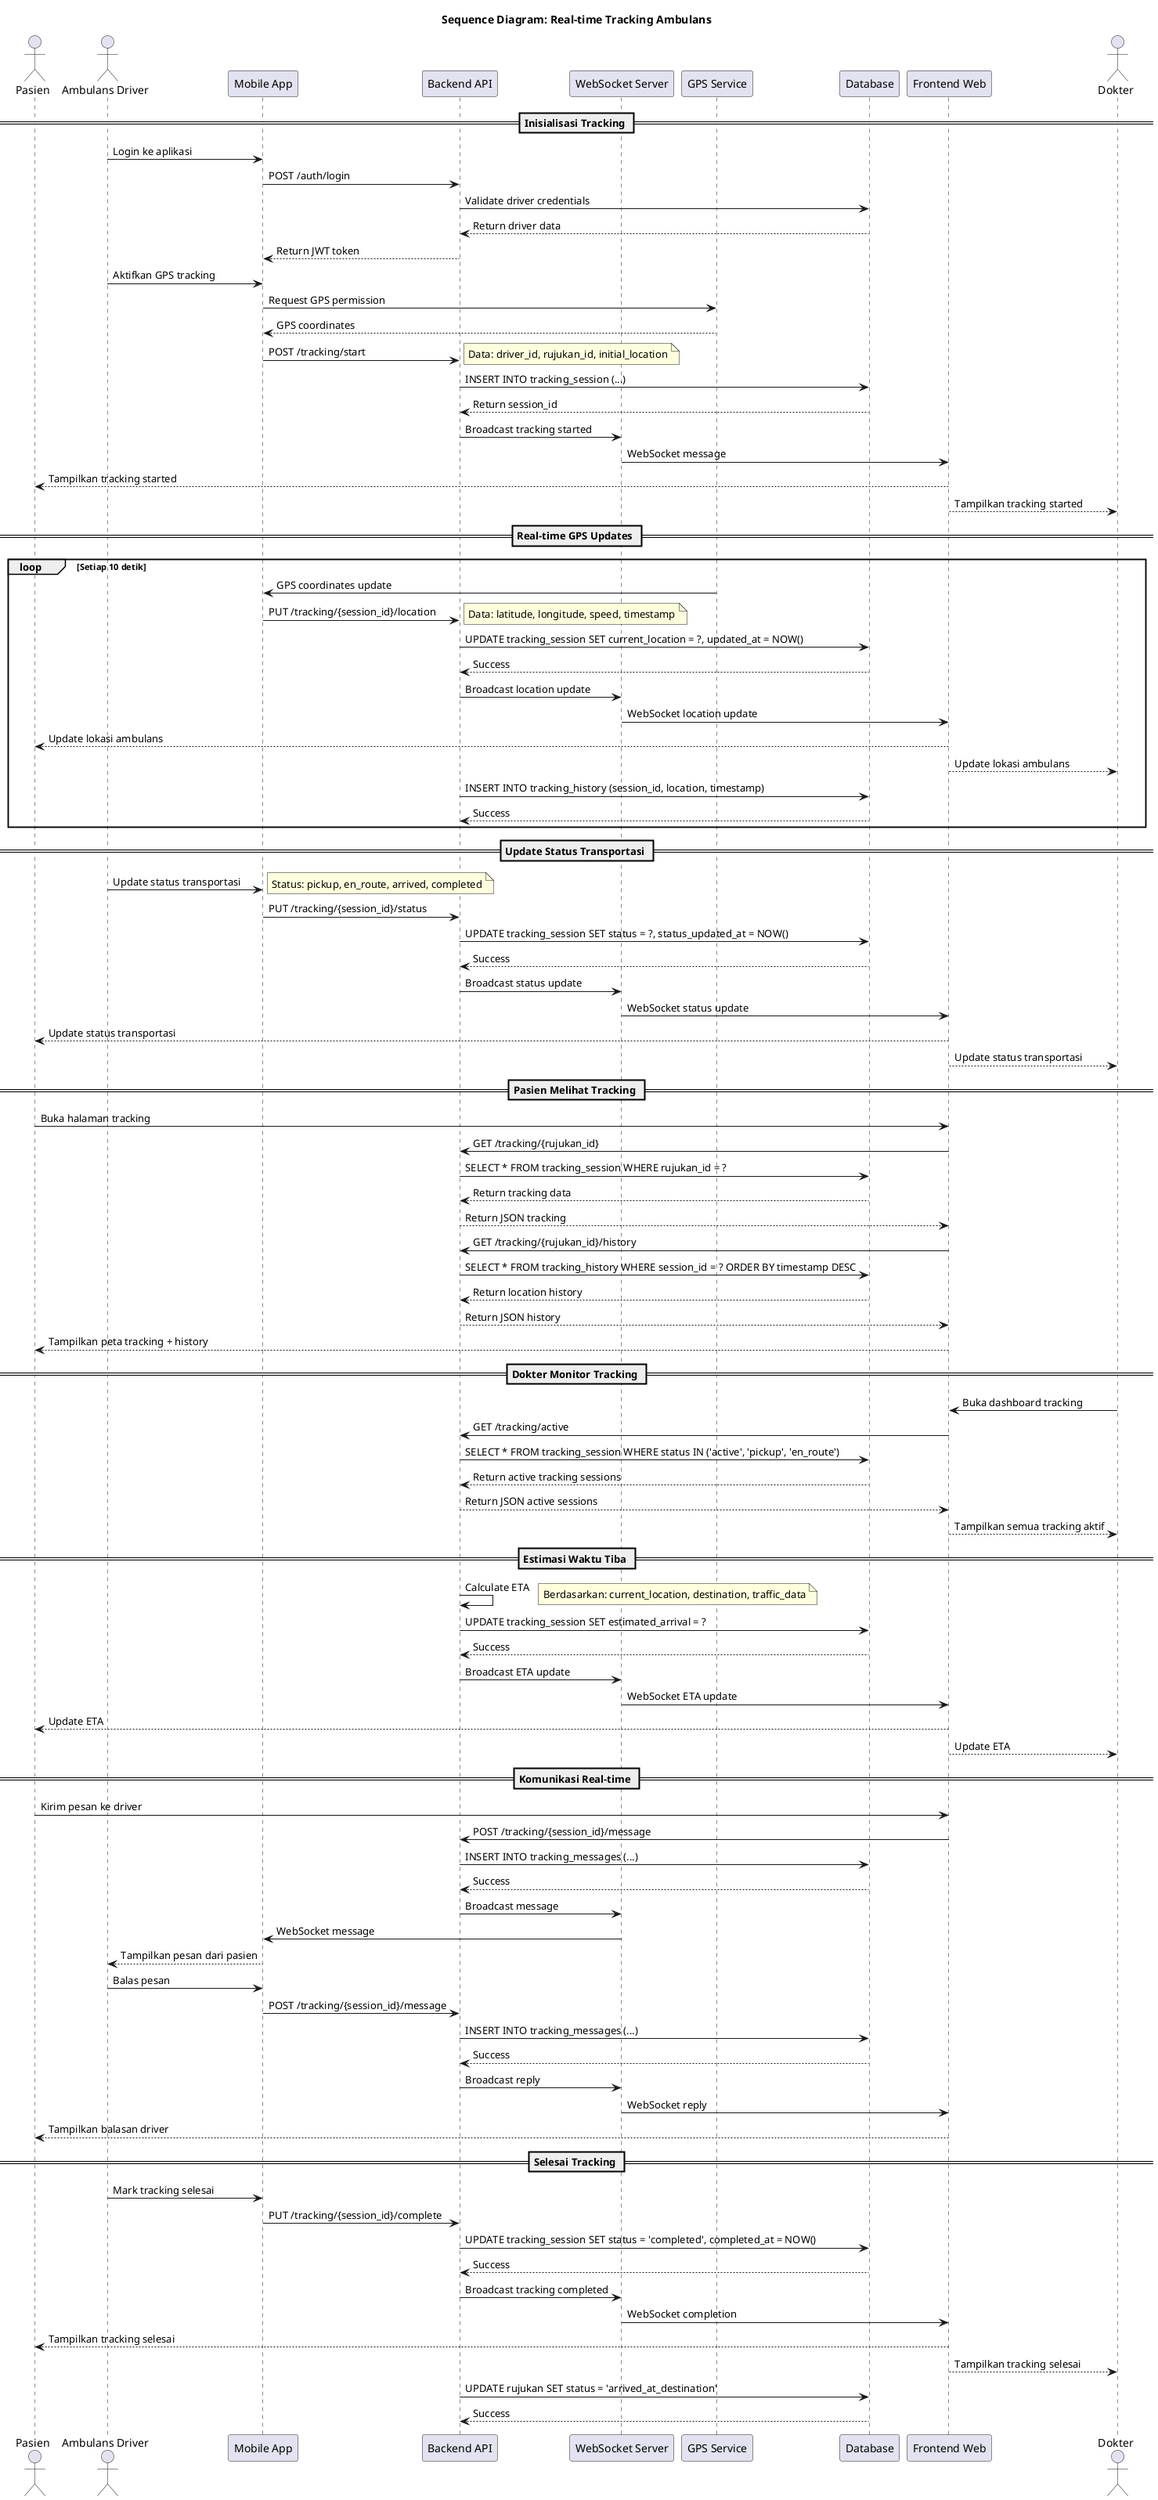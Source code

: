 @startuml Sequence Diagram - Tracking Ambulans eSIR

title Sequence Diagram: Real-time Tracking Ambulans

actor "Pasien" as pasien
actor "Ambulans Driver" as driver
participant "Mobile App" as mobile
participant "Backend API" as api
participant "WebSocket Server" as ws
participant "GPS Service" as gps
participant "Database" as db
participant "Frontend Web" as web
actor "Dokter" as dokter

== Inisialisasi Tracking ==
driver -> mobile: Login ke aplikasi
mobile -> api: POST /auth/login
api -> db: Validate driver credentials
db --> api: Return driver data
api --> mobile: Return JWT token

driver -> mobile: Aktifkan GPS tracking
mobile -> gps: Request GPS permission
gps --> mobile: GPS coordinates
mobile -> api: POST /tracking/start
note right: Data: driver_id, rujukan_id, initial_location

api -> db: INSERT INTO tracking_session (...)
db --> api: Return session_id

api -> ws: Broadcast tracking started
ws -> web: WebSocket message
web --> pasien: Tampilkan tracking started
web --> dokter: Tampilkan tracking started

== Real-time GPS Updates ==
loop Setiap 10 detik
    gps -> mobile: GPS coordinates update
    mobile -> api: PUT /tracking/{session_id}/location
    note right: Data: latitude, longitude, speed, timestamp
    
    api -> db: UPDATE tracking_session SET current_location = ?, updated_at = NOW()
    db --> api: Success
    
    api -> ws: Broadcast location update
    ws -> web: WebSocket location update
    web --> pasien: Update lokasi ambulans
    web --> dokter: Update lokasi ambulans
    
    api -> db: INSERT INTO tracking_history (session_id, location, timestamp)
    db --> api: Success
end

== Update Status Transportasi ==
driver -> mobile: Update status transportasi
note right: Status: pickup, en_route, arrived, completed

mobile -> api: PUT /tracking/{session_id}/status
api -> db: UPDATE tracking_session SET status = ?, status_updated_at = NOW()
db --> api: Success

api -> ws: Broadcast status update
ws -> web: WebSocket status update
web --> pasien: Update status transportasi
web --> dokter: Update status transportasi

== Pasien Melihat Tracking ==
pasien -> web: Buka halaman tracking
web -> api: GET /tracking/{rujukan_id}
api -> db: SELECT * FROM tracking_session WHERE rujukan_id = ?
db --> api: Return tracking data
api --> web: Return JSON tracking

web -> api: GET /tracking/{rujukan_id}/history
api -> db: SELECT * FROM tracking_history WHERE session_id = ? ORDER BY timestamp DESC
db --> api: Return location history
api --> web: Return JSON history

web --> pasien: Tampilkan peta tracking + history

== Dokter Monitor Tracking ==
dokter -> web: Buka dashboard tracking
web -> api: GET /tracking/active
api -> db: SELECT * FROM tracking_session WHERE status IN ('active', 'pickup', 'en_route')
db --> api: Return active tracking sessions
api --> web: Return JSON active sessions

web --> dokter: Tampilkan semua tracking aktif

== Estimasi Waktu Tiba ==
api -> api: Calculate ETA
note right: Berdasarkan: current_location, destination, traffic_data

api -> db: UPDATE tracking_session SET estimated_arrival = ?
db --> api: Success

api -> ws: Broadcast ETA update
ws -> web: WebSocket ETA update
web --> pasien: Update ETA
web --> dokter: Update ETA

== Komunikasi Real-time ==
pasien -> web: Kirim pesan ke driver
web -> api: POST /tracking/{session_id}/message
api -> db: INSERT INTO tracking_messages (...)
db --> api: Success

api -> ws: Broadcast message
ws -> mobile: WebSocket message
mobile --> driver: Tampilkan pesan dari pasien

driver -> mobile: Balas pesan
mobile -> api: POST /tracking/{session_id}/message
api -> db: INSERT INTO tracking_messages (...)
db --> api: Success

api -> ws: Broadcast reply
ws -> web: WebSocket reply
web --> pasien: Tampilkan balasan driver

== Selesai Tracking ==
driver -> mobile: Mark tracking selesai
mobile -> api: PUT /tracking/{session_id}/complete
api -> db: UPDATE tracking_session SET status = 'completed', completed_at = NOW()
db --> api: Success

api -> ws: Broadcast tracking completed
ws -> web: WebSocket completion
web --> pasien: Tampilkan tracking selesai
web --> dokter: Tampilkan tracking selesai

api -> db: UPDATE rujukan SET status = 'arrived_at_destination'
db --> api: Success

@enduml
